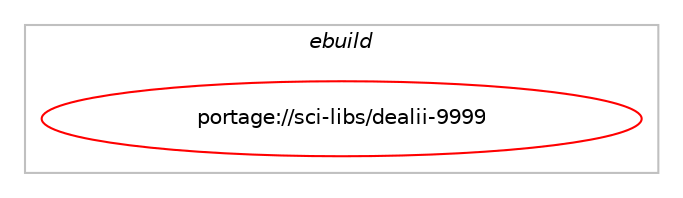 digraph prolog {

# *************
# Graph options
# *************

newrank=true;
concentrate=true;
compound=true;
graph [rankdir=LR,fontname=Helvetica,fontsize=10,ranksep=1.5];#, ranksep=2.5, nodesep=0.2];
edge  [arrowhead=vee];
node  [fontname=Helvetica,fontsize=10];

# **********
# The ebuild
# **********

subgraph cluster_leftcol {
color=gray;
label=<<i>ebuild</i>>;
id [label="portage://sci-libs/dealii-9999", color=red, width=4, href="../sci-libs/dealii-9999.svg"];
}

# ****************
# The dependencies
# ****************

subgraph cluster_midcol {
color=gray;
label=<<i>dependencies</i>>;
subgraph cluster_compile {
fillcolor="#eeeeee";
style=filled;
label=<<i>compile</i>>;
# *** BEGIN UNKNOWN DEPENDENCY TYPE (TODO) ***
# id -> equal(any_of_group([package_dependency(portage://sci-libs/dealii-9999,install,no,dev-cpp,kokkos,none,[,,],[],[]),package_dependency(portage://sci-libs/dealii-9999,install,no,sci-libs,trilinos,none,[,,],[],[])]))
# *** END UNKNOWN DEPENDENCY TYPE (TODO) ***

# *** BEGIN UNKNOWN DEPENDENCY TYPE (TODO) ***
# id -> equal(use_conditional_group(positive,adolc,portage://sci-libs/dealii-9999,[package_dependency(portage://sci-libs/dealii-9999,install,no,sci-libs,adolc,none,[,,],[],[])]))
# *** END UNKNOWN DEPENDENCY TYPE (TODO) ***

# *** BEGIN UNKNOWN DEPENDENCY TYPE (TODO) ***
# id -> equal(use_conditional_group(positive,arborx,portage://sci-libs/dealii-9999,[package_dependency(portage://sci-libs/dealii-9999,install,no,sci-libs,arborx,none,[,,],[],[use(equal(mpi),none)])]))
# *** END UNKNOWN DEPENDENCY TYPE (TODO) ***

# *** BEGIN UNKNOWN DEPENDENCY TYPE (TODO) ***
# id -> equal(use_conditional_group(positive,arpack,portage://sci-libs/dealii-9999,[package_dependency(portage://sci-libs/dealii-9999,install,no,sci-libs,arpack,none,[,,],[],[use(equal(mpi),none)])]))
# *** END UNKNOWN DEPENDENCY TYPE (TODO) ***

# *** BEGIN UNKNOWN DEPENDENCY TYPE (TODO) ***
# id -> equal(use_conditional_group(positive,assimp,portage://sci-libs/dealii-9999,[package_dependency(portage://sci-libs/dealii-9999,install,no,media-libs,assimp,none,[,,],any_same_slot,[])]))
# *** END UNKNOWN DEPENDENCY TYPE (TODO) ***

# *** BEGIN UNKNOWN DEPENDENCY TYPE (TODO) ***
# id -> equal(use_conditional_group(positive,cgal,portage://sci-libs/dealii-9999,[package_dependency(portage://sci-libs/dealii-9999,install,no,sci-mathematics,cgal,none,[,,],[],[])]))
# *** END UNKNOWN DEPENDENCY TYPE (TODO) ***

# *** BEGIN UNKNOWN DEPENDENCY TYPE (TODO) ***
# id -> equal(use_conditional_group(positive,cuda,portage://sci-libs/dealii-9999,[package_dependency(portage://sci-libs/dealii-9999,install,no,dev-util,nvidia-cuda-toolkit,none,[,,],[],[])]))
# *** END UNKNOWN DEPENDENCY TYPE (TODO) ***

# *** BEGIN UNKNOWN DEPENDENCY TYPE (TODO) ***
# id -> equal(use_conditional_group(positive,doc,portage://sci-libs/dealii-9999,[package_dependency(portage://sci-libs/dealii-9999,install,no,app-text,doxygen,none,[,,],[],[use(enable(dot),none)]),package_dependency(portage://sci-libs/dealii-9999,install,no,dev-lang,perl,none,[,,],[],[])]))
# *** END UNKNOWN DEPENDENCY TYPE (TODO) ***

# *** BEGIN UNKNOWN DEPENDENCY TYPE (TODO) ***
# id -> equal(use_conditional_group(positive,ginkgo,portage://sci-libs/dealii-9999,[package_dependency(portage://sci-libs/dealii-9999,install,no,sci-libs,ginkgo,none,[,,],[],[])]))
# *** END UNKNOWN DEPENDENCY TYPE (TODO) ***

# *** BEGIN UNKNOWN DEPENDENCY TYPE (TODO) ***
# id -> equal(use_conditional_group(positive,gmsh,portage://sci-libs/dealii-9999,[package_dependency(portage://sci-libs/dealii-9999,install,no,sci-libs,gmsh,none,[,,],[],[])]))
# *** END UNKNOWN DEPENDENCY TYPE (TODO) ***

# *** BEGIN UNKNOWN DEPENDENCY TYPE (TODO) ***
# id -> equal(use_conditional_group(positive,gsl,portage://sci-libs/dealii-9999,[package_dependency(portage://sci-libs/dealii-9999,install,no,sci-libs,gsl,none,[,,],any_same_slot,[])]))
# *** END UNKNOWN DEPENDENCY TYPE (TODO) ***

# *** BEGIN UNKNOWN DEPENDENCY TYPE (TODO) ***
# id -> equal(use_conditional_group(positive,hdf5,portage://sci-libs/dealii-9999,[package_dependency(portage://sci-libs/dealii-9999,install,no,sci-libs,hdf5,none,[,,],any_same_slot,[use(equal(mpi),none)])]))
# *** END UNKNOWN DEPENDENCY TYPE (TODO) ***

# *** BEGIN UNKNOWN DEPENDENCY TYPE (TODO) ***
# id -> equal(use_conditional_group(positive,lapack,portage://sci-libs/dealii-9999,[package_dependency(portage://sci-libs/dealii-9999,install,no,virtual,lapack,none,[,,],[],[])]))
# *** END UNKNOWN DEPENDENCY TYPE (TODO) ***

# *** BEGIN UNKNOWN DEPENDENCY TYPE (TODO) ***
# id -> equal(use_conditional_group(positive,metis,portage://sci-libs/dealii-9999,[package_dependency(portage://sci-libs/dealii-9999,install,no,sci-libs,metis,greaterequal,[5,,,5],[],[]),use_conditional_group(positive,mpi,portage://sci-libs/dealii-9999,[package_dependency(portage://sci-libs/dealii-9999,install,no,sci-libs,parmetis,greaterequal,[4,,,4],[],[])])]))
# *** END UNKNOWN DEPENDENCY TYPE (TODO) ***

# *** BEGIN UNKNOWN DEPENDENCY TYPE (TODO) ***
# id -> equal(use_conditional_group(positive,mpi,portage://sci-libs/dealii-9999,[package_dependency(portage://sci-libs/dealii-9999,install,no,virtual,mpi,none,[,,],[],[use(enable(cxx),none)])]))
# *** END UNKNOWN DEPENDENCY TYPE (TODO) ***

# *** BEGIN UNKNOWN DEPENDENCY TYPE (TODO) ***
# id -> equal(use_conditional_group(positive,muparser,portage://sci-libs/dealii-9999,[package_dependency(portage://sci-libs/dealii-9999,install,no,dev-cpp,muParser,none,[,,],[],[])]))
# *** END UNKNOWN DEPENDENCY TYPE (TODO) ***

# *** BEGIN UNKNOWN DEPENDENCY TYPE (TODO) ***
# id -> equal(use_conditional_group(positive,opencascade,portage://sci-libs/dealii-9999,[package_dependency(portage://sci-libs/dealii-9999,install,no,sci-libs,opencascade,none,[,,],any_same_slot,[])]))
# *** END UNKNOWN DEPENDENCY TYPE (TODO) ***

# *** BEGIN UNKNOWN DEPENDENCY TYPE (TODO) ***
# id -> equal(use_conditional_group(positive,p4est,portage://sci-libs/dealii-9999,[package_dependency(portage://sci-libs/dealii-9999,install,no,sci-libs,p4est,none,[,,],[],[use(enable(mpi),none)])]))
# *** END UNKNOWN DEPENDENCY TYPE (TODO) ***

# *** BEGIN UNKNOWN DEPENDENCY TYPE (TODO) ***
# id -> equal(use_conditional_group(positive,petsc,portage://sci-libs/dealii-9999,[package_dependency(portage://sci-libs/dealii-9999,install,no,sci-mathematics,petsc,none,[,,],[],[use(equal(mpi),none)])]))
# *** END UNKNOWN DEPENDENCY TYPE (TODO) ***

# *** BEGIN UNKNOWN DEPENDENCY TYPE (TODO) ***
# id -> equal(use_conditional_group(positive,scalapack,portage://sci-libs/dealii-9999,[package_dependency(portage://sci-libs/dealii-9999,install,no,sci-libs,scalapack,none,[,,],[],[])]))
# *** END UNKNOWN DEPENDENCY TYPE (TODO) ***

# *** BEGIN UNKNOWN DEPENDENCY TYPE (TODO) ***
# id -> equal(use_conditional_group(positive,slepc,portage://sci-libs/dealii-9999,[package_dependency(portage://sci-libs/dealii-9999,install,no,sci-mathematics,slepc,none,[,,],[],[use(equal(mpi),none)])]))
# *** END UNKNOWN DEPENDENCY TYPE (TODO) ***

# *** BEGIN UNKNOWN DEPENDENCY TYPE (TODO) ***
# id -> equal(use_conditional_group(positive,sparse,portage://sci-libs/dealii-9999,[package_dependency(portage://sci-libs/dealii-9999,install,no,sci-libs,umfpack,none,[,,],[],[])]))
# *** END UNKNOWN DEPENDENCY TYPE (TODO) ***

# *** BEGIN UNKNOWN DEPENDENCY TYPE (TODO) ***
# id -> equal(use_conditional_group(positive,sundials,portage://sci-libs/dealii-9999,[package_dependency(portage://sci-libs/dealii-9999,install,no,sci-libs,sundials,none,[,,],any_same_slot,[])]))
# *** END UNKNOWN DEPENDENCY TYPE (TODO) ***

# *** BEGIN UNKNOWN DEPENDENCY TYPE (TODO) ***
# id -> equal(use_conditional_group(positive,symengine,portage://sci-libs/dealii-9999,[package_dependency(portage://sci-libs/dealii-9999,install,no,sci-libs,symengine,greaterequal,[0.4,,,0.4],any_same_slot,[])]))
# *** END UNKNOWN DEPENDENCY TYPE (TODO) ***

# *** BEGIN UNKNOWN DEPENDENCY TYPE (TODO) ***
# id -> equal(use_conditional_group(positive,trilinos,portage://sci-libs/dealii-9999,[package_dependency(portage://sci-libs/dealii-9999,install,no,sci-libs,trilinos,none,[,,],[],[])]))
# *** END UNKNOWN DEPENDENCY TYPE (TODO) ***

# *** BEGIN UNKNOWN DEPENDENCY TYPE (TODO) ***
# id -> equal(package_dependency(portage://sci-libs/dealii-9999,install,no,app-arch,bzip2,none,[,,],[],[]))
# *** END UNKNOWN DEPENDENCY TYPE (TODO) ***

# *** BEGIN UNKNOWN DEPENDENCY TYPE (TODO) ***
# id -> equal(package_dependency(portage://sci-libs/dealii-9999,install,no,dev-cpp,tbb,none,[,,],any_same_slot,[]))
# *** END UNKNOWN DEPENDENCY TYPE (TODO) ***

# *** BEGIN UNKNOWN DEPENDENCY TYPE (TODO) ***
# id -> equal(package_dependency(portage://sci-libs/dealii-9999,install,no,dev-libs,boost,none,[,,],any_same_slot,[]))
# *** END UNKNOWN DEPENDENCY TYPE (TODO) ***

# *** BEGIN UNKNOWN DEPENDENCY TYPE (TODO) ***
# id -> equal(package_dependency(portage://sci-libs/dealii-9999,install,no,sys-libs,zlib,none,[,,],[],[]))
# *** END UNKNOWN DEPENDENCY TYPE (TODO) ***

# *** BEGIN UNKNOWN DEPENDENCY TYPE (TODO) ***
# id -> equal(package_dependency(portage://sci-libs/dealii-9999,install,no,virtual,pkgconfig,none,[,,],[],[]))
# *** END UNKNOWN DEPENDENCY TYPE (TODO) ***

}
subgraph cluster_compileandrun {
fillcolor="#eeeeee";
style=filled;
label=<<i>compile and run</i>>;
}
subgraph cluster_run {
fillcolor="#eeeeee";
style=filled;
label=<<i>run</i>>;
# *** BEGIN UNKNOWN DEPENDENCY TYPE (TODO) ***
# id -> equal(any_of_group([package_dependency(portage://sci-libs/dealii-9999,run,no,dev-cpp,kokkos,none,[,,],[],[]),package_dependency(portage://sci-libs/dealii-9999,run,no,sci-libs,trilinos,none,[,,],[],[])]))
# *** END UNKNOWN DEPENDENCY TYPE (TODO) ***

# *** BEGIN UNKNOWN DEPENDENCY TYPE (TODO) ***
# id -> equal(use_conditional_group(positive,adolc,portage://sci-libs/dealii-9999,[package_dependency(portage://sci-libs/dealii-9999,run,no,sci-libs,adolc,none,[,,],[],[])]))
# *** END UNKNOWN DEPENDENCY TYPE (TODO) ***

# *** BEGIN UNKNOWN DEPENDENCY TYPE (TODO) ***
# id -> equal(use_conditional_group(positive,arborx,portage://sci-libs/dealii-9999,[package_dependency(portage://sci-libs/dealii-9999,run,no,sci-libs,arborx,none,[,,],[],[use(equal(mpi),none)])]))
# *** END UNKNOWN DEPENDENCY TYPE (TODO) ***

# *** BEGIN UNKNOWN DEPENDENCY TYPE (TODO) ***
# id -> equal(use_conditional_group(positive,arpack,portage://sci-libs/dealii-9999,[package_dependency(portage://sci-libs/dealii-9999,run,no,sci-libs,arpack,none,[,,],[],[use(equal(mpi),none)])]))
# *** END UNKNOWN DEPENDENCY TYPE (TODO) ***

# *** BEGIN UNKNOWN DEPENDENCY TYPE (TODO) ***
# id -> equal(use_conditional_group(positive,assimp,portage://sci-libs/dealii-9999,[package_dependency(portage://sci-libs/dealii-9999,run,no,media-libs,assimp,none,[,,],any_same_slot,[])]))
# *** END UNKNOWN DEPENDENCY TYPE (TODO) ***

# *** BEGIN UNKNOWN DEPENDENCY TYPE (TODO) ***
# id -> equal(use_conditional_group(positive,cgal,portage://sci-libs/dealii-9999,[package_dependency(portage://sci-libs/dealii-9999,run,no,sci-mathematics,cgal,none,[,,],[],[])]))
# *** END UNKNOWN DEPENDENCY TYPE (TODO) ***

# *** BEGIN UNKNOWN DEPENDENCY TYPE (TODO) ***
# id -> equal(use_conditional_group(positive,cuda,portage://sci-libs/dealii-9999,[package_dependency(portage://sci-libs/dealii-9999,run,no,dev-util,nvidia-cuda-toolkit,none,[,,],[],[])]))
# *** END UNKNOWN DEPENDENCY TYPE (TODO) ***

# *** BEGIN UNKNOWN DEPENDENCY TYPE (TODO) ***
# id -> equal(use_conditional_group(positive,ginkgo,portage://sci-libs/dealii-9999,[package_dependency(portage://sci-libs/dealii-9999,run,no,sci-libs,ginkgo,none,[,,],[],[])]))
# *** END UNKNOWN DEPENDENCY TYPE (TODO) ***

# *** BEGIN UNKNOWN DEPENDENCY TYPE (TODO) ***
# id -> equal(use_conditional_group(positive,gmsh,portage://sci-libs/dealii-9999,[package_dependency(portage://sci-libs/dealii-9999,run,no,sci-libs,gmsh,none,[,,],[],[])]))
# *** END UNKNOWN DEPENDENCY TYPE (TODO) ***

# *** BEGIN UNKNOWN DEPENDENCY TYPE (TODO) ***
# id -> equal(use_conditional_group(positive,gsl,portage://sci-libs/dealii-9999,[package_dependency(portage://sci-libs/dealii-9999,run,no,sci-libs,gsl,none,[,,],any_same_slot,[])]))
# *** END UNKNOWN DEPENDENCY TYPE (TODO) ***

# *** BEGIN UNKNOWN DEPENDENCY TYPE (TODO) ***
# id -> equal(use_conditional_group(positive,hdf5,portage://sci-libs/dealii-9999,[package_dependency(portage://sci-libs/dealii-9999,run,no,sci-libs,hdf5,none,[,,],any_same_slot,[use(equal(mpi),none)])]))
# *** END UNKNOWN DEPENDENCY TYPE (TODO) ***

# *** BEGIN UNKNOWN DEPENDENCY TYPE (TODO) ***
# id -> equal(use_conditional_group(positive,lapack,portage://sci-libs/dealii-9999,[package_dependency(portage://sci-libs/dealii-9999,run,no,virtual,lapack,none,[,,],[],[])]))
# *** END UNKNOWN DEPENDENCY TYPE (TODO) ***

# *** BEGIN UNKNOWN DEPENDENCY TYPE (TODO) ***
# id -> equal(use_conditional_group(positive,metis,portage://sci-libs/dealii-9999,[package_dependency(portage://sci-libs/dealii-9999,run,no,sci-libs,metis,greaterequal,[5,,,5],[],[]),use_conditional_group(positive,mpi,portage://sci-libs/dealii-9999,[package_dependency(portage://sci-libs/dealii-9999,run,no,sci-libs,parmetis,greaterequal,[4,,,4],[],[])])]))
# *** END UNKNOWN DEPENDENCY TYPE (TODO) ***

# *** BEGIN UNKNOWN DEPENDENCY TYPE (TODO) ***
# id -> equal(use_conditional_group(positive,mpi,portage://sci-libs/dealii-9999,[package_dependency(portage://sci-libs/dealii-9999,run,no,virtual,mpi,none,[,,],[],[use(enable(cxx),none)])]))
# *** END UNKNOWN DEPENDENCY TYPE (TODO) ***

# *** BEGIN UNKNOWN DEPENDENCY TYPE (TODO) ***
# id -> equal(use_conditional_group(positive,muparser,portage://sci-libs/dealii-9999,[package_dependency(portage://sci-libs/dealii-9999,run,no,dev-cpp,muParser,none,[,,],[],[])]))
# *** END UNKNOWN DEPENDENCY TYPE (TODO) ***

# *** BEGIN UNKNOWN DEPENDENCY TYPE (TODO) ***
# id -> equal(use_conditional_group(positive,opencascade,portage://sci-libs/dealii-9999,[package_dependency(portage://sci-libs/dealii-9999,run,no,sci-libs,opencascade,none,[,,],any_same_slot,[])]))
# *** END UNKNOWN DEPENDENCY TYPE (TODO) ***

# *** BEGIN UNKNOWN DEPENDENCY TYPE (TODO) ***
# id -> equal(use_conditional_group(positive,p4est,portage://sci-libs/dealii-9999,[package_dependency(portage://sci-libs/dealii-9999,run,no,sci-libs,p4est,none,[,,],[],[use(enable(mpi),none)])]))
# *** END UNKNOWN DEPENDENCY TYPE (TODO) ***

# *** BEGIN UNKNOWN DEPENDENCY TYPE (TODO) ***
# id -> equal(use_conditional_group(positive,petsc,portage://sci-libs/dealii-9999,[package_dependency(portage://sci-libs/dealii-9999,run,no,sci-mathematics,petsc,none,[,,],[],[use(equal(mpi),none)])]))
# *** END UNKNOWN DEPENDENCY TYPE (TODO) ***

# *** BEGIN UNKNOWN DEPENDENCY TYPE (TODO) ***
# id -> equal(use_conditional_group(positive,scalapack,portage://sci-libs/dealii-9999,[package_dependency(portage://sci-libs/dealii-9999,run,no,sci-libs,scalapack,none,[,,],[],[])]))
# *** END UNKNOWN DEPENDENCY TYPE (TODO) ***

# *** BEGIN UNKNOWN DEPENDENCY TYPE (TODO) ***
# id -> equal(use_conditional_group(positive,slepc,portage://sci-libs/dealii-9999,[package_dependency(portage://sci-libs/dealii-9999,run,no,sci-mathematics,slepc,none,[,,],[],[use(equal(mpi),none)])]))
# *** END UNKNOWN DEPENDENCY TYPE (TODO) ***

# *** BEGIN UNKNOWN DEPENDENCY TYPE (TODO) ***
# id -> equal(use_conditional_group(positive,sparse,portage://sci-libs/dealii-9999,[package_dependency(portage://sci-libs/dealii-9999,run,no,sci-libs,umfpack,none,[,,],[],[])]))
# *** END UNKNOWN DEPENDENCY TYPE (TODO) ***

# *** BEGIN UNKNOWN DEPENDENCY TYPE (TODO) ***
# id -> equal(use_conditional_group(positive,sundials,portage://sci-libs/dealii-9999,[package_dependency(portage://sci-libs/dealii-9999,run,no,sci-libs,sundials,none,[,,],any_same_slot,[])]))
# *** END UNKNOWN DEPENDENCY TYPE (TODO) ***

# *** BEGIN UNKNOWN DEPENDENCY TYPE (TODO) ***
# id -> equal(use_conditional_group(positive,symengine,portage://sci-libs/dealii-9999,[package_dependency(portage://sci-libs/dealii-9999,run,no,sci-libs,symengine,greaterequal,[0.4,,,0.4],any_same_slot,[])]))
# *** END UNKNOWN DEPENDENCY TYPE (TODO) ***

# *** BEGIN UNKNOWN DEPENDENCY TYPE (TODO) ***
# id -> equal(use_conditional_group(positive,trilinos,portage://sci-libs/dealii-9999,[package_dependency(portage://sci-libs/dealii-9999,run,no,sci-libs,trilinos,none,[,,],[],[])]))
# *** END UNKNOWN DEPENDENCY TYPE (TODO) ***

# *** BEGIN UNKNOWN DEPENDENCY TYPE (TODO) ***
# id -> equal(package_dependency(portage://sci-libs/dealii-9999,run,no,app-arch,bzip2,none,[,,],[],[]))
# *** END UNKNOWN DEPENDENCY TYPE (TODO) ***

# *** BEGIN UNKNOWN DEPENDENCY TYPE (TODO) ***
# id -> equal(package_dependency(portage://sci-libs/dealii-9999,run,no,dev-cpp,tbb,none,[,,],any_same_slot,[]))
# *** END UNKNOWN DEPENDENCY TYPE (TODO) ***

# *** BEGIN UNKNOWN DEPENDENCY TYPE (TODO) ***
# id -> equal(package_dependency(portage://sci-libs/dealii-9999,run,no,dev-libs,boost,none,[,,],any_same_slot,[]))
# *** END UNKNOWN DEPENDENCY TYPE (TODO) ***

# *** BEGIN UNKNOWN DEPENDENCY TYPE (TODO) ***
# id -> equal(package_dependency(portage://sci-libs/dealii-9999,run,no,sys-libs,zlib,none,[,,],[],[]))
# *** END UNKNOWN DEPENDENCY TYPE (TODO) ***

}
}

# **************
# The candidates
# **************

subgraph cluster_choices {
rank=same;
color=gray;
label=<<i>candidates</i>>;

}

}
